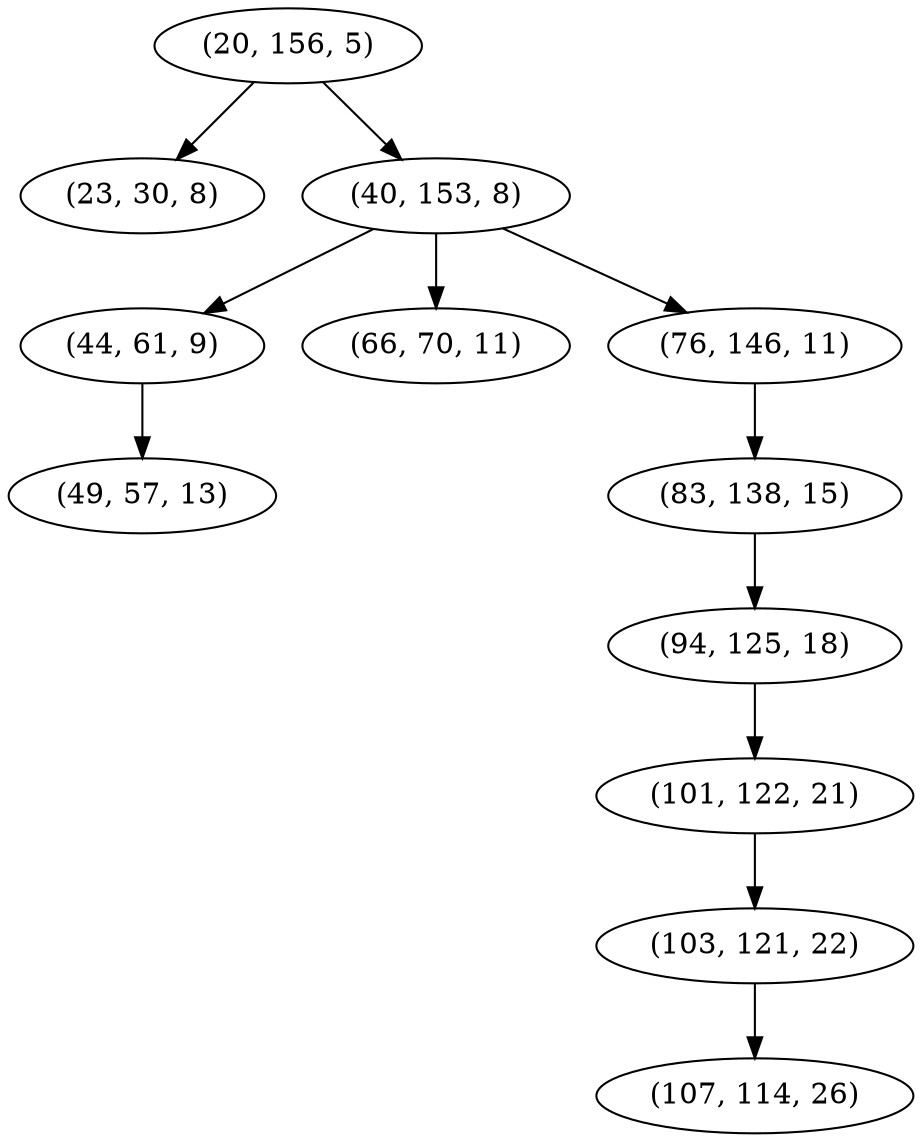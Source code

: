 digraph tree {
    "(20, 156, 5)";
    "(23, 30, 8)";
    "(40, 153, 8)";
    "(44, 61, 9)";
    "(49, 57, 13)";
    "(66, 70, 11)";
    "(76, 146, 11)";
    "(83, 138, 15)";
    "(94, 125, 18)";
    "(101, 122, 21)";
    "(103, 121, 22)";
    "(107, 114, 26)";
    "(20, 156, 5)" -> "(23, 30, 8)";
    "(20, 156, 5)" -> "(40, 153, 8)";
    "(40, 153, 8)" -> "(44, 61, 9)";
    "(40, 153, 8)" -> "(66, 70, 11)";
    "(40, 153, 8)" -> "(76, 146, 11)";
    "(44, 61, 9)" -> "(49, 57, 13)";
    "(76, 146, 11)" -> "(83, 138, 15)";
    "(83, 138, 15)" -> "(94, 125, 18)";
    "(94, 125, 18)" -> "(101, 122, 21)";
    "(101, 122, 21)" -> "(103, 121, 22)";
    "(103, 121, 22)" -> "(107, 114, 26)";
}
